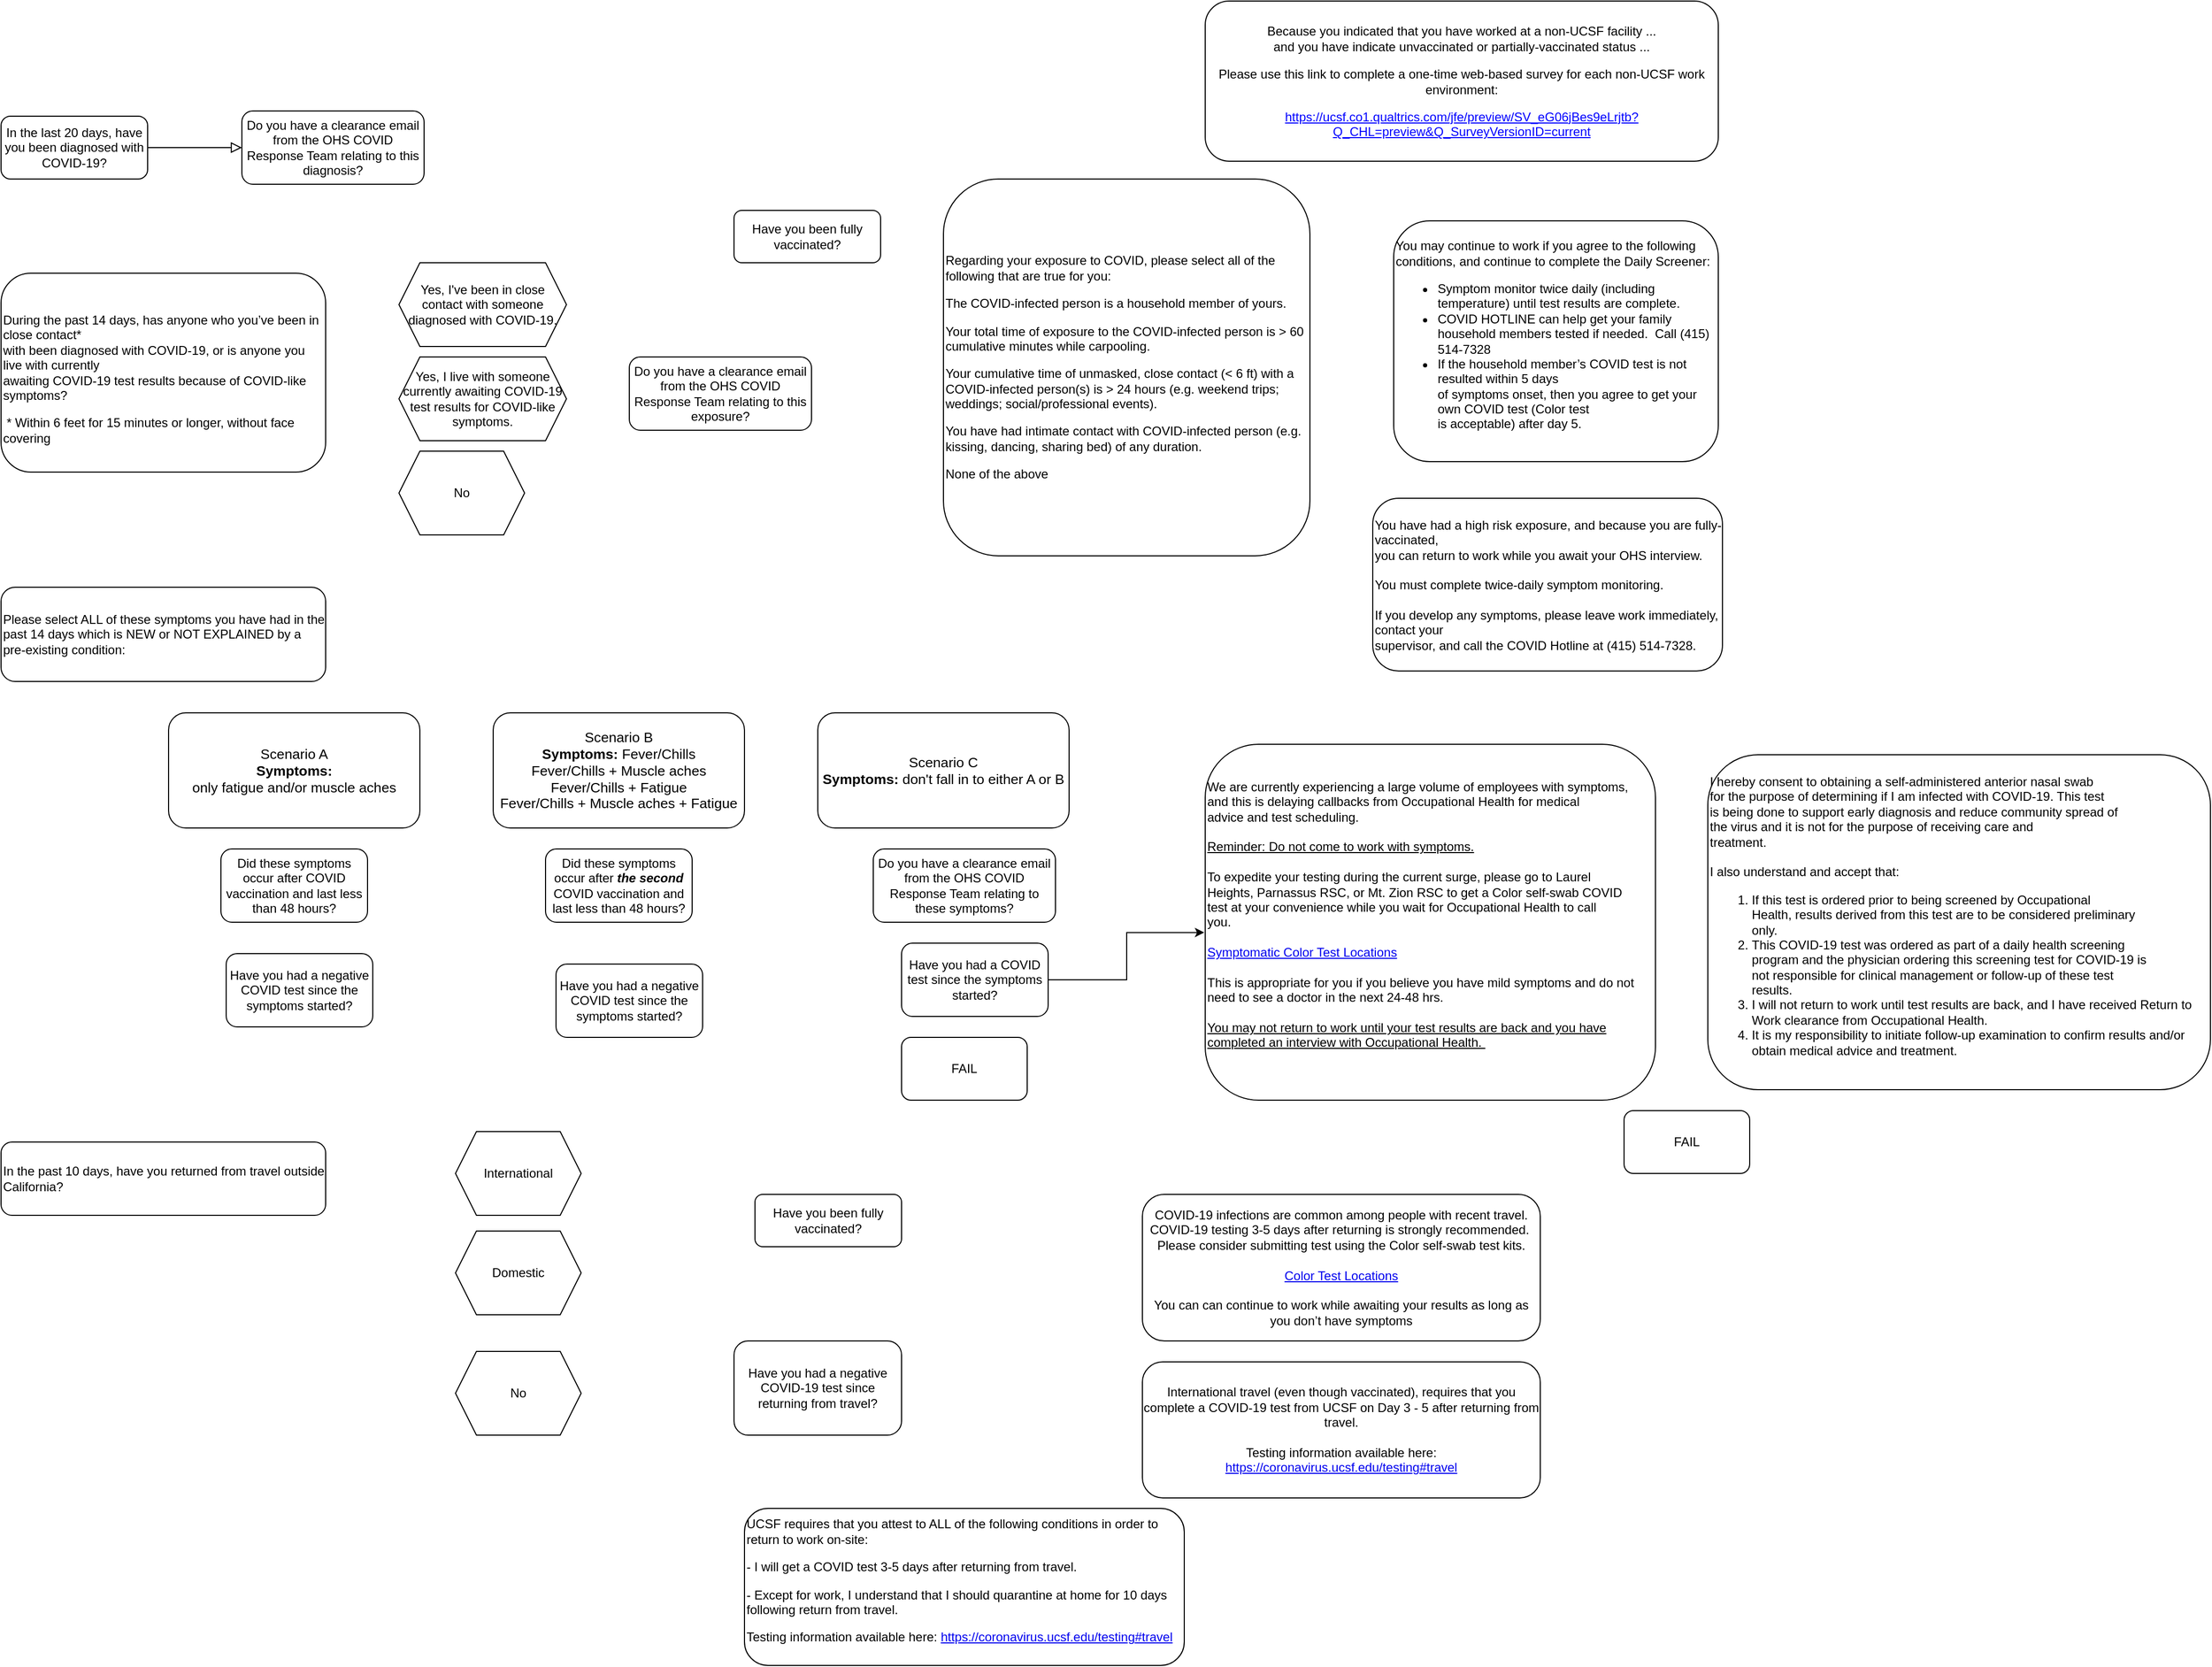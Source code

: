 <mxfile version="14.6.9" type="github">
  <diagram id="C5RBs43oDa-KdzZeNtuy" name="Page-1">
    <mxGraphModel dx="2062" dy="2281" grid="1" gridSize="10" guides="1" tooltips="1" connect="1" arrows="1" fold="1" page="1" pageScale="1" pageWidth="827" pageHeight="1169" math="0" shadow="0">
      <root>
        <mxCell id="WIyWlLk6GJQsqaUBKTNV-0" />
        <mxCell id="WIyWlLk6GJQsqaUBKTNV-1" parent="WIyWlLk6GJQsqaUBKTNV-0" />
        <mxCell id="WIyWlLk6GJQsqaUBKTNV-2" value="" style="rounded=0;html=1;jettySize=auto;orthogonalLoop=1;fontSize=11;endArrow=block;endFill=0;endSize=8;strokeWidth=1;shadow=0;labelBackgroundColor=none;edgeStyle=orthogonalEdgeStyle;" parent="WIyWlLk6GJQsqaUBKTNV-1" source="WIyWlLk6GJQsqaUBKTNV-3" edge="1">
          <mxGeometry relative="1" as="geometry">
            <mxPoint x="240" y="60" as="targetPoint" />
          </mxGeometry>
        </mxCell>
        <mxCell id="WIyWlLk6GJQsqaUBKTNV-3" value="&lt;p&gt;In the last 20 days, have you been diagnosed with COVID-19?&lt;/p&gt;" style="rounded=1;whiteSpace=wrap;html=1;fontSize=12;glass=0;strokeWidth=1;shadow=0;" parent="WIyWlLk6GJQsqaUBKTNV-1" vertex="1">
          <mxGeometry x="10" y="30" width="140" height="60" as="geometry" />
        </mxCell>
        <mxCell id="WIyWlLk6GJQsqaUBKTNV-4" value="Yes" style="rounded=0;html=1;jettySize=auto;orthogonalLoop=1;fontSize=11;endArrow=block;endFill=0;endSize=8;strokeWidth=1;shadow=0;labelBackgroundColor=none;edgeStyle=orthogonalEdgeStyle;" parent="WIyWlLk6GJQsqaUBKTNV-1" edge="1">
          <mxGeometry y="20" relative="1" as="geometry">
            <mxPoint as="offset" />
            <mxPoint x="220" y="250" as="sourcePoint" />
            <mxPoint x="220" y="290" as="targetPoint" />
          </mxGeometry>
        </mxCell>
        <mxCell id="WIyWlLk6GJQsqaUBKTNV-7" value="Do you have a clearance email from the OHS COVID Response Team relating to this diagnosis?" style="rounded=1;whiteSpace=wrap;html=1;fontSize=12;glass=0;strokeWidth=1;shadow=0;" parent="WIyWlLk6GJQsqaUBKTNV-1" vertex="1">
          <mxGeometry x="240" y="25" width="174" height="70" as="geometry" />
        </mxCell>
        <mxCell id="WIyWlLk6GJQsqaUBKTNV-9" value="Yes" style="edgeStyle=orthogonalEdgeStyle;rounded=0;html=1;jettySize=auto;orthogonalLoop=1;fontSize=11;endArrow=block;endFill=0;endSize=8;strokeWidth=1;shadow=0;labelBackgroundColor=none;" parent="WIyWlLk6GJQsqaUBKTNV-1" edge="1">
          <mxGeometry y="10" relative="1" as="geometry">
            <mxPoint as="offset" />
            <mxPoint x="270" y="330" as="sourcePoint" />
            <mxPoint x="320" y="330" as="targetPoint" />
          </mxGeometry>
        </mxCell>
        <mxCell id="sbWVWO2sK1WendudkRgD-0" value="&lt;p align=&quot;left&quot;&gt;During the past 14 days, has anyone who you’ve been in close contact*&lt;br&gt; with been diagnosed with COVID-19, or is anyone you live with currently&lt;br&gt; awaiting COVID-19 test results because of COVID-like symptoms?&lt;br&gt;&lt;/p&gt;&lt;div align=&quot;left&quot;&gt;&amp;nbsp;* Within 6 feet for 15 minutes or longer, without face covering&lt;/div&gt;" style="rounded=1;whiteSpace=wrap;html=1;fontSize=12;glass=0;strokeWidth=1;shadow=0;align=left;" parent="WIyWlLk6GJQsqaUBKTNV-1" vertex="1">
          <mxGeometry x="10" y="180" width="310" height="190" as="geometry" />
        </mxCell>
        <mxCell id="sbWVWO2sK1WendudkRgD-2" value="You have had a high risk exposure, and because you are fully-vaccinated,&lt;br&gt; you can return to work while you await your OHS interview.&lt;br&gt;&lt;br&gt;&lt;div&gt;You must complete twice-daily symptom monitoring.&lt;/div&gt;&lt;br&gt;If you develop any symptoms, please leave work immediately, contact your&lt;br&gt; supervisor, and call the COVID Hotline at (415) 514-7328." style="rounded=1;whiteSpace=wrap;html=1;fontSize=12;glass=0;strokeWidth=1;shadow=0;align=left;" parent="WIyWlLk6GJQsqaUBKTNV-1" vertex="1">
          <mxGeometry x="1320" y="395" width="334" height="165" as="geometry" />
        </mxCell>
        <mxCell id="sbWVWO2sK1WendudkRgD-3" value="Please select ALL of these symptoms you have had in the past 14 days which is NEW or NOT EXPLAINED by a pre-existing condition:" style="rounded=1;whiteSpace=wrap;html=1;fontSize=12;glass=0;strokeWidth=1;shadow=0;align=left;" parent="WIyWlLk6GJQsqaUBKTNV-1" vertex="1">
          <mxGeometry x="10" y="480" width="310" height="90" as="geometry" />
        </mxCell>
        <mxCell id="sbWVWO2sK1WendudkRgD-4" value="You may continue to work if you agree to the following conditions, and continue to complete the Daily Screener:&lt;br/&gt;&lt;ul&gt;&lt;li&gt;Symptom monitor twice daily (including temperature) until test results are complete.&lt;/li&gt;&lt;li&gt;COVID HOTLINE can help get your family household members tested if needed.&amp;nbsp; Call (415) 514-7328&lt;/li&gt;&lt;li&gt;If the household member’s COVID test is not resulted within 5 days &lt;br/&gt;of symptoms onset, then you agree to get your own COVID test (Color test&lt;br/&gt; is acceptable) after day 5.&lt;/li&gt;&lt;/ul&gt;" style="rounded=1;whiteSpace=wrap;html=1;fontSize=12;glass=0;strokeWidth=1;shadow=0;align=left;" parent="WIyWlLk6GJQsqaUBKTNV-1" vertex="1">
          <mxGeometry x="1340" y="130" width="310" height="230" as="geometry" />
        </mxCell>
        <mxCell id="sbWVWO2sK1WendudkRgD-6" value="&lt;div&gt;International&lt;/div&gt;" style="shape=hexagon;perimeter=hexagonPerimeter2;whiteSpace=wrap;html=1;fixedSize=1;" parent="WIyWlLk6GJQsqaUBKTNV-1" vertex="1">
          <mxGeometry x="444" y="1000" width="120" height="80" as="geometry" />
        </mxCell>
        <mxCell id="sbWVWO2sK1WendudkRgD-7" value="Yes, I&#39;ve been in close contact with someone diagnosed with COVID-19." style="shape=hexagon;perimeter=hexagonPerimeter2;whiteSpace=wrap;html=1;fixedSize=1;" parent="WIyWlLk6GJQsqaUBKTNV-1" vertex="1">
          <mxGeometry x="390" y="170" width="160" height="80" as="geometry" />
        </mxCell>
        <mxCell id="sbWVWO2sK1WendudkRgD-8" value="In the past 10 days, have you returned from travel outside California?" style="rounded=1;whiteSpace=wrap;html=1;fontSize=12;glass=0;strokeWidth=1;shadow=0;align=left;" parent="WIyWlLk6GJQsqaUBKTNV-1" vertex="1">
          <mxGeometry x="10" y="1010" width="310" height="70" as="geometry" />
        </mxCell>
        <mxCell id="sbWVWO2sK1WendudkRgD-9" value="Yes, I live with someone currently awaiting COVID-19 test results for COVID-like symptoms." style="shape=hexagon;perimeter=hexagonPerimeter2;whiteSpace=wrap;html=1;fixedSize=1;" parent="WIyWlLk6GJQsqaUBKTNV-1" vertex="1">
          <mxGeometry x="390" y="260" width="160" height="80" as="geometry" />
        </mxCell>
        <mxCell id="sbWVWO2sK1WendudkRgD-10" value="No" style="shape=hexagon;perimeter=hexagonPerimeter2;whiteSpace=wrap;html=1;fixedSize=1;" parent="WIyWlLk6GJQsqaUBKTNV-1" vertex="1">
          <mxGeometry x="390" y="350" width="120" height="80" as="geometry" />
        </mxCell>
        <mxCell id="dV7TCt4qcLRbtkP9NzMA-0" value="Domestic" style="shape=hexagon;perimeter=hexagonPerimeter2;whiteSpace=wrap;html=1;fixedSize=1;" vertex="1" parent="WIyWlLk6GJQsqaUBKTNV-1">
          <mxGeometry x="444" y="1095" width="120" height="80" as="geometry" />
        </mxCell>
        <mxCell id="dV7TCt4qcLRbtkP9NzMA-1" value="No" style="shape=hexagon;perimeter=hexagonPerimeter2;whiteSpace=wrap;html=1;fixedSize=1;" vertex="1" parent="WIyWlLk6GJQsqaUBKTNV-1">
          <mxGeometry x="444" y="1210" width="120" height="80" as="geometry" />
        </mxCell>
        <mxCell id="dV7TCt4qcLRbtkP9NzMA-3" value="Do you have a clearance email from the OHS COVID Response Team relating to these symptoms?" style="rounded=1;whiteSpace=wrap;html=1;fontSize=12;glass=0;strokeWidth=1;shadow=0;" vertex="1" parent="WIyWlLk6GJQsqaUBKTNV-1">
          <mxGeometry x="843" y="730" width="174" height="70" as="geometry" />
        </mxCell>
        <mxCell id="dV7TCt4qcLRbtkP9NzMA-4" value="&lt;div&gt;Have you been fully vaccinated?&lt;/div&gt;" style="rounded=1;whiteSpace=wrap;html=1;fontSize=12;glass=0;strokeWidth=1;shadow=0;" vertex="1" parent="WIyWlLk6GJQsqaUBKTNV-1">
          <mxGeometry x="710" y="120" width="140" height="50" as="geometry" />
        </mxCell>
        <mxCell id="dV7TCt4qcLRbtkP9NzMA-5" value="Do you have a clearance email from the OHS COVID Response Team relating to this exposure?" style="rounded=1;whiteSpace=wrap;html=1;fontSize=12;glass=0;strokeWidth=1;shadow=0;" vertex="1" parent="WIyWlLk6GJQsqaUBKTNV-1">
          <mxGeometry x="610" y="260" width="174" height="70" as="geometry" />
        </mxCell>
        <mxCell id="dV7TCt4qcLRbtkP9NzMA-8" value="&lt;div align=&quot;left&quot;&gt;&lt;p&gt;Regarding your exposure to COVID, please select all of the following that are true for you:&lt;/p&gt;&lt;p&gt;The COVID-infected person is a household member of yours.&lt;/p&gt;&lt;p&gt;Your total time of exposure to the COVID-infected person is &amp;gt; 60 cumulative minutes while carpooling.&lt;/p&gt;&lt;p&gt;Your cumulative time of unmasked, close contact (&amp;lt; 6 ft) with a COVID-infected person(s) is &amp;gt; 24 hours (e.g. weekend trips; weddings; social/professional events).&lt;/p&gt;&lt;p&gt;You have had intimate contact with COVID-infected person (e.g. kissing, dancing, sharing bed) of any duration.&lt;br&gt;&lt;/p&gt;&lt;p&gt;None of the above&lt;br&gt;&lt;/p&gt;&lt;/div&gt;" style="rounded=1;whiteSpace=wrap;html=1;fontSize=12;glass=0;strokeWidth=1;shadow=0;align=left;" vertex="1" parent="WIyWlLk6GJQsqaUBKTNV-1">
          <mxGeometry x="910" y="90" width="350" height="360" as="geometry" />
        </mxCell>
        <mxCell id="dV7TCt4qcLRbtkP9NzMA-9" value="&lt;div&gt;&lt;p dir=&quot;ltr&quot; style=&quot;line-height: 1.2 ; margin-top: 0pt ; margin-bottom: 0pt&quot; id=&quot;docs-internal-guid-7e046455-7fff-53ab-b106-e777c99b40d4&quot;&gt;&lt;span style=&quot;font-size: 9pt ; font-family: &amp;#34;arial&amp;#34; ; color: rgb(0 , 0 , 0) ; background-color: transparent ; font-weight: 400 ; font-style: normal ; font-variant: normal ; text-decoration: none ; vertical-align: baseline&quot;&gt;Did these symptoms occur after COVID vaccination and last less than 48 hours?&lt;/span&gt;&lt;/p&gt;&lt;/div&gt;" style="rounded=1;whiteSpace=wrap;html=1;fontSize=12;glass=0;strokeWidth=1;shadow=0;" vertex="1" parent="WIyWlLk6GJQsqaUBKTNV-1">
          <mxGeometry x="220" y="730" width="140" height="70" as="geometry" />
        </mxCell>
        <mxCell id="dV7TCt4qcLRbtkP9NzMA-10" value="&lt;div&gt;Have you been fully vaccinated?&lt;/div&gt;" style="rounded=1;whiteSpace=wrap;html=1;fontSize=12;glass=0;strokeWidth=1;shadow=0;" vertex="1" parent="WIyWlLk6GJQsqaUBKTNV-1">
          <mxGeometry x="730" y="1060" width="140" height="50" as="geometry" />
        </mxCell>
        <mxCell id="dV7TCt4qcLRbtkP9NzMA-16" value="&lt;p dir=&quot;ltr&quot; style=&quot;line-height: 1.2 ; text-align: center ; margin-top: 0pt ; margin-bottom: 0pt&quot;&gt;&lt;span style=&quot;font-size: 10pt ; font-family: &amp;#34;arial&amp;#34; ; color: rgb(0 , 0 , 0) ; background-color: transparent ; font-weight: 400 ; font-style: normal ; font-variant: normal ; text-decoration: none ; vertical-align: baseline&quot;&gt;Scenario B&lt;/span&gt;&lt;/p&gt;&lt;p dir=&quot;ltr&quot; style=&quot;line-height: 1.2 ; text-align: center ; margin-top: 0pt ; margin-bottom: 0pt&quot;&gt;&lt;span style=&quot;font-size: 10pt ; font-family: &amp;#34;arial&amp;#34; ; color: rgb(0 , 0 , 0) ; background-color: transparent ; font-weight: 700 ; font-style: normal ; font-variant: normal ; text-decoration: none ; vertical-align: baseline&quot;&gt;Symptoms: &lt;/span&gt;&lt;span style=&quot;font-size: 10pt ; font-family: &amp;#34;arial&amp;#34; ; color: rgb(0 , 0 , 0) ; background-color: transparent ; font-weight: 400 ; font-style: normal ; font-variant: normal ; text-decoration: none ; vertical-align: baseline&quot;&gt;Fever/Chills&lt;/span&gt;&lt;/p&gt;&lt;p dir=&quot;ltr&quot; style=&quot;line-height: 1.2 ; text-align: center ; margin-top: 0pt ; margin-bottom: 0pt&quot;&gt;&lt;span style=&quot;font-size: 10pt ; font-family: &amp;#34;arial&amp;#34; ; color: rgb(0 , 0 , 0) ; background-color: transparent ; font-weight: 400 ; font-style: normal ; font-variant: normal ; text-decoration: none ; vertical-align: baseline&quot;&gt;Fever/Chills + Muscle aches&lt;/span&gt;&lt;/p&gt;&lt;p dir=&quot;ltr&quot; style=&quot;line-height: 1.2 ; text-align: center ; margin-top: 0pt ; margin-bottom: 0pt&quot;&gt;&lt;span style=&quot;font-size: 10pt ; font-family: &amp;#34;arial&amp;#34; ; color: rgb(0 , 0 , 0) ; background-color: transparent ; font-weight: 400 ; font-style: normal ; font-variant: normal ; text-decoration: none ; vertical-align: baseline&quot;&gt;Fever/Chills + Fatigue&lt;/span&gt;&lt;/p&gt;&lt;p dir=&quot;ltr&quot; style=&quot;line-height: 1.2 ; text-align: center ; margin-top: 0pt ; margin-bottom: 0pt&quot;&gt;&lt;span style=&quot;font-size: 10pt ; font-family: &amp;#34;arial&amp;#34; ; color: rgb(0 , 0 , 0) ; background-color: transparent ; font-weight: 400 ; font-style: normal ; font-variant: normal ; text-decoration: none ; vertical-align: baseline&quot;&gt;Fever/Chills + Muscle aches + Fatigue&lt;/span&gt;&lt;/p&gt;" style="rounded=1;whiteSpace=wrap;html=1;" vertex="1" parent="WIyWlLk6GJQsqaUBKTNV-1">
          <mxGeometry x="480" y="600" width="240" height="110" as="geometry" />
        </mxCell>
        <mxCell id="dV7TCt4qcLRbtkP9NzMA-17" value="&lt;p dir=&quot;ltr&quot; style=&quot;line-height: 1.2 ; text-align: center ; margin-top: 0pt ; margin-bottom: 0pt&quot;&gt;&lt;span style=&quot;font-size: 10pt ; font-family: &amp;#34;arial&amp;#34; ; color: rgb(0 , 0 , 0) ; background-color: transparent ; font-weight: 400 ; font-style: normal ; font-variant: normal ; text-decoration: none ; vertical-align: baseline&quot;&gt;Scenario C&lt;br&gt;&lt;/span&gt;&lt;/p&gt;&lt;p dir=&quot;ltr&quot; style=&quot;line-height: 1.2 ; text-align: center ; margin-top: 0pt ; margin-bottom: 0pt&quot;&gt;&lt;span style=&quot;font-size: 10pt ; font-family: &amp;#34;arial&amp;#34; ; color: rgb(0 , 0 , 0) ; background-color: transparent ; font-weight: 700 ; font-style: normal ; font-variant: normal ; text-decoration: none ; vertical-align: baseline&quot;&gt;Symptoms: &lt;/span&gt;&lt;span style=&quot;font-size: 10pt ; font-family: &amp;#34;arial&amp;#34; ; color: rgb(0 , 0 , 0) ; background-color: transparent ; font-style: normal ; font-variant: normal ; text-decoration: none ; vertical-align: baseline&quot;&gt;don&#39;t fall in to either A or B&lt;/span&gt;&lt;span style=&quot;font-size: 10pt ; font-family: &amp;#34;arial&amp;#34; ; color: rgb(0 , 0 , 0) ; background-color: transparent ; font-weight: 700 ; font-style: normal ; font-variant: normal ; text-decoration: none ; vertical-align: baseline&quot;&gt;&lt;br&gt;&lt;/span&gt;&lt;/p&gt;" style="rounded=1;whiteSpace=wrap;html=1;" vertex="1" parent="WIyWlLk6GJQsqaUBKTNV-1">
          <mxGeometry x="790" y="600" width="240" height="110" as="geometry" />
        </mxCell>
        <mxCell id="dV7TCt4qcLRbtkP9NzMA-18" value="&lt;span style=&quot;font-size: 10pt ; font-family: &amp;#34;arial&amp;#34; ; color: rgb(0 , 0 , 0) ; background-color: transparent ; font-weight: 400 ; font-style: normal ; font-variant: normal ; text-decoration: none ; vertical-align: baseline&quot;&gt;Scenario A&lt;/span&gt;&lt;p dir=&quot;ltr&quot; style=&quot;line-height: 1.2 ; text-align: center ; margin-top: 0pt ; margin-bottom: 0pt&quot;&gt;&lt;span style=&quot;font-size: 10pt ; font-family: &amp;#34;arial&amp;#34; ; color: rgb(0 , 0 , 0) ; background-color: transparent ; font-weight: 700 ; font-style: normal ; font-variant: normal ; text-decoration: none ; vertical-align: baseline&quot;&gt;Symptoms: &lt;br&gt;&lt;/span&gt;&lt;/p&gt;&lt;p dir=&quot;ltr&quot; style=&quot;line-height: 1.2 ; text-align: center ; margin-top: 0pt ; margin-bottom: 0pt&quot;&gt;&lt;span style=&quot;font-size: 10pt ; font-family: &amp;#34;arial&amp;#34; ; color: rgb(0 , 0 , 0) ; background-color: transparent ; font-weight: 700 ; font-style: normal ; font-variant: normal ; text-decoration: none ; vertical-align: baseline&quot;&gt;&lt;/span&gt;&lt;span style=&quot;font-size: 10pt ; font-family: &amp;#34;arial&amp;#34; ; color: rgb(0 , 0 , 0) ; background-color: transparent ; font-weight: 400 ; font-style: normal ; font-variant: normal ; text-decoration: none ; vertical-align: baseline&quot;&gt;only fatigue and/or muscle aches&lt;/span&gt;&lt;/p&gt;" style="rounded=1;whiteSpace=wrap;html=1;" vertex="1" parent="WIyWlLk6GJQsqaUBKTNV-1">
          <mxGeometry x="170" y="600" width="240" height="110" as="geometry" />
        </mxCell>
        <mxCell id="dV7TCt4qcLRbtkP9NzMA-19" value="&lt;div&gt;&lt;p dir=&quot;ltr&quot; style=&quot;line-height: 1.2 ; margin-top: 0pt ; margin-bottom: 0pt&quot; id=&quot;docs-internal-guid-7e046455-7fff-53ab-b106-e777c99b40d4&quot;&gt;&lt;span style=&quot;font-size: 9pt ; font-family: &amp;#34;arial&amp;#34; ; color: rgb(0 , 0 , 0) ; background-color: transparent ; font-weight: 400 ; font-style: normal ; font-variant: normal ; text-decoration: none ; vertical-align: baseline&quot;&gt;Did these symptoms occur after &lt;i&gt;&lt;b&gt;the second&lt;/b&gt;&lt;/i&gt; COVID vaccination and last less than 48 hours?&lt;/span&gt;&lt;/p&gt;&lt;/div&gt;" style="rounded=1;whiteSpace=wrap;html=1;fontSize=12;glass=0;strokeWidth=1;shadow=0;" vertex="1" parent="WIyWlLk6GJQsqaUBKTNV-1">
          <mxGeometry x="530" y="730" width="140" height="70" as="geometry" />
        </mxCell>
        <mxCell id="dV7TCt4qcLRbtkP9NzMA-39" style="edgeStyle=orthogonalEdgeStyle;rounded=0;orthogonalLoop=1;jettySize=auto;html=1;exitX=1;exitY=0.5;exitDx=0;exitDy=0;entryX=-0.002;entryY=0.529;entryDx=0;entryDy=0;entryPerimeter=0;" edge="1" parent="WIyWlLk6GJQsqaUBKTNV-1" source="dV7TCt4qcLRbtkP9NzMA-25" target="dV7TCt4qcLRbtkP9NzMA-34">
          <mxGeometry relative="1" as="geometry" />
        </mxCell>
        <mxCell id="dV7TCt4qcLRbtkP9NzMA-25" value="&lt;div&gt;&lt;p dir=&quot;ltr&quot; style=&quot;line-height: 1.2 ; margin-top: 0pt ; margin-bottom: 0pt&quot; id=&quot;docs-internal-guid-7e046455-7fff-53ab-b106-e777c99b40d4&quot;&gt;Have you had a COVID test since the symptoms started?&lt;br&gt;&lt;/p&gt;&lt;/div&gt;" style="rounded=1;whiteSpace=wrap;html=1;fontSize=12;glass=0;strokeWidth=1;shadow=0;" vertex="1" parent="WIyWlLk6GJQsqaUBKTNV-1">
          <mxGeometry x="870" y="820" width="140" height="70" as="geometry" />
        </mxCell>
        <mxCell id="dV7TCt4qcLRbtkP9NzMA-26" value="&lt;div&gt;&lt;p dir=&quot;ltr&quot; style=&quot;line-height: 1.2 ; margin-top: 0pt ; margin-bottom: 0pt&quot; id=&quot;docs-internal-guid-7e046455-7fff-53ab-b106-e777c99b40d4&quot;&gt;Have you had a negative COVID test since the symptoms started?&lt;br&gt;&lt;/p&gt;&lt;/div&gt;" style="rounded=1;whiteSpace=wrap;html=1;fontSize=12;glass=0;strokeWidth=1;shadow=0;" vertex="1" parent="WIyWlLk6GJQsqaUBKTNV-1">
          <mxGeometry x="225" y="830" width="140" height="70" as="geometry" />
        </mxCell>
        <mxCell id="dV7TCt4qcLRbtkP9NzMA-28" value="COVID-19 infections are common among people with recent travel. COVID-19 testing 3-5 days after returning is strongly recommended.&amp;nbsp; Please consider submitting test using the Color self-swab test kits.&lt;br&gt;&lt;br&gt;&lt;a href=&quot;https://ucsf.box.com/s/o13h5ummqb7lxox824lo14wpg3xg33en&quot; target=&quot;_blank&quot;&gt;Color Test Locations&lt;/a&gt;&lt;br&gt;&lt;br&gt;You can can continue to work while awaiting your results as long as you don’t have symptoms" style="rounded=1;whiteSpace=wrap;html=1;" vertex="1" parent="WIyWlLk6GJQsqaUBKTNV-1">
          <mxGeometry x="1100" y="1060" width="380" height="140" as="geometry" />
        </mxCell>
        <mxCell id="dV7TCt4qcLRbtkP9NzMA-29" value="International travel (even though vaccinated), requires that you &lt;br&gt;complete a COVID-19 test from UCSF on Day 3 - 5 after returning from travel.&lt;br&gt;&lt;br&gt;Testing information available here: &lt;a href=&quot;https://coronavirus.ucsf.edu/testing#travel&quot; target=&quot;_blank&quot;&gt;https://coronavirus.ucsf.edu/testing#travel&lt;/a&gt;" style="rounded=1;whiteSpace=wrap;html=1;" vertex="1" parent="WIyWlLk6GJQsqaUBKTNV-1">
          <mxGeometry x="1100" y="1220" width="380" height="130" as="geometry" />
        </mxCell>
        <mxCell id="dV7TCt4qcLRbtkP9NzMA-30" value="&lt;div&gt;&lt;p&gt;Because you indicated that you have worked at a non-UCSF facility ...&lt;br&gt; and you have indicate unvaccinated or partially-vaccinated status ...&lt;/p&gt;Please use this link to complete a one-time web-based survey for each non-UCSF work environment:&lt;br&gt;&lt;p&gt;&lt;a href=&quot;https://ucsf.co1.qualtrics.com/jfe/preview/SV_eG06jBes9eLrjtb?Q_CHL=preview&amp;amp;Q_SurveyVersionID=current&quot; style=&quot;color: blue ; text-decoration: underline&quot; target=&quot;_blank&quot;&gt;https://ucsf.co1.qualtrics.com/jfe/preview/SV_eG06jBes9eLrjtb?Q_CHL=preview&amp;amp;Q_SurveyVersionID=current&lt;/a&gt;&lt;/p&gt;&lt;/div&gt;" style="rounded=1;whiteSpace=wrap;html=1;fontSize=12;glass=0;strokeWidth=1;shadow=0;" vertex="1" parent="WIyWlLk6GJQsqaUBKTNV-1">
          <mxGeometry x="1160" y="-80" width="490" height="153" as="geometry" />
        </mxCell>
        <mxCell id="dV7TCt4qcLRbtkP9NzMA-31" value="&lt;div align=&quot;left&quot;&gt;UCSF requires that you attest to ALL of the following conditions in order to return to work on-site:&lt;br&gt;&lt;p&gt;- I will get a COVID test 3-5 days after returning from travel.&lt;/p&gt;- Except for work, I understand that I should quarantine at home for 10 days following return from travel.&lt;br&gt;&lt;p&gt;Testing information available here: &lt;a href=&quot;https://coronavirus.ucsf.edu/testing#travel&quot; target=&quot;_blank&quot;&gt;https://coronavirus.ucsf.edu/testing#travel&lt;/a&gt;&lt;/p&gt;&lt;/div&gt;" style="rounded=1;whiteSpace=wrap;html=1;fontSize=12;glass=0;strokeWidth=1;shadow=0;align=left;" vertex="1" parent="WIyWlLk6GJQsqaUBKTNV-1">
          <mxGeometry x="720" y="1360" width="420" height="150" as="geometry" />
        </mxCell>
        <mxCell id="dV7TCt4qcLRbtkP9NzMA-32" value="Have you had a negative COVID-19 test since returning from travel?" style="rounded=1;whiteSpace=wrap;html=1;fontSize=12;glass=0;strokeWidth=1;shadow=0;" vertex="1" parent="WIyWlLk6GJQsqaUBKTNV-1">
          <mxGeometry x="710" y="1200" width="160" height="90" as="geometry" />
        </mxCell>
        <mxCell id="dV7TCt4qcLRbtkP9NzMA-34" value="We are currently experiencing a large volume of employees with symptoms,&lt;br&gt; and this is delaying callbacks from Occupational Health for medical &lt;br&gt;advice and test scheduling.&lt;br&gt;&lt;br&gt;&lt;u&gt;Reminder: Do not come to work with symptoms.&lt;/u&gt;&lt;br&gt;&lt;br&gt;To expedite your testing during the current surge, please go to Laurel &lt;br&gt;Heights, Parnassus RSC, or Mt. Zion RSC to get a Color self-swab COVID &lt;br&gt;test at your convenience while you wait for Occupational Health to call &lt;br&gt;you.&amp;nbsp;&lt;br&gt;&lt;br&gt;&lt;a href=&quot;https://ucsf.box.com/s/o13h5ummqb7lxox824lo14wpg3xg33en&quot; target=&quot;_blank&quot;&gt;Symptomatic Color Test Locations&lt;/a&gt;&lt;br&gt;&lt;br&gt;This is appropriate for you if you believe you have mild symptoms and do not need to see a doctor in the next 24-48 hrs.&amp;nbsp;&lt;br&gt;&lt;br&gt;&lt;div&gt;&lt;u&gt;You may not return to work until your test results are back and you have completed an interview with Occupational Health.&amp;nbsp;&lt;/u&gt;&lt;/div&gt;&amp;nbsp; " style="rounded=1;whiteSpace=wrap;html=1;fontSize=12;glass=0;strokeWidth=1;shadow=0;align=left;" vertex="1" parent="WIyWlLk6GJQsqaUBKTNV-1">
          <mxGeometry x="1160" y="630" width="430" height="340" as="geometry" />
        </mxCell>
        <mxCell id="dV7TCt4qcLRbtkP9NzMA-35" value="I hereby consent to obtaining a self-administered anterior nasal swab &lt;br/&gt;for the purpose of determining if I am infected with COVID-19. This test&lt;br/&gt; is being done to support early diagnosis and reduce community spread of&lt;br/&gt; the virus and it is not for the purpose of receiving care and &lt;br/&gt;treatment.&lt;br&gt;&lt;br/&gt;I also understand and accept that:&lt;br/&gt;&lt;ol&gt;&lt;li&gt;If this test is ordered prior to being screened by Occupational &lt;br/&gt;Health, results derived from this test are to be considered preliminary &lt;br/&gt;only.&lt;/li&gt;&lt;li&gt;This COVID-19 test was ordered as part of a daily health screening &lt;br/&gt;program and the physician ordering this screening test for COVID-19 is &lt;br/&gt;not responsible for clinical management or follow-up of these test &lt;br/&gt;results.&lt;/li&gt;&lt;li&gt;I will not return to work until test results are back, and I have received Return to Work clearance from Occupational Health.&lt;/li&gt;&lt;li&gt;It is my responsibility to initiate follow-up examination to confirm results and/or obtain medical advice and treatment.&lt;/li&gt;&lt;/ol&gt;" style="rounded=1;whiteSpace=wrap;html=1;fontSize=12;glass=0;strokeWidth=1;shadow=0;align=left;" vertex="1" parent="WIyWlLk6GJQsqaUBKTNV-1">
          <mxGeometry x="1640" y="640" width="480" height="320" as="geometry" />
        </mxCell>
        <mxCell id="dV7TCt4qcLRbtkP9NzMA-37" value="&lt;div&gt;&lt;p dir=&quot;ltr&quot; style=&quot;line-height: 1.2 ; margin-top: 0pt ; margin-bottom: 0pt&quot; id=&quot;docs-internal-guid-7e046455-7fff-53ab-b106-e777c99b40d4&quot;&gt;Have you had a negative COVID test since the symptoms started?&lt;br&gt;&lt;/p&gt;&lt;/div&gt;" style="rounded=1;whiteSpace=wrap;html=1;fontSize=12;glass=0;strokeWidth=1;shadow=0;" vertex="1" parent="WIyWlLk6GJQsqaUBKTNV-1">
          <mxGeometry x="540" y="840" width="140" height="70" as="geometry" />
        </mxCell>
        <mxCell id="dV7TCt4qcLRbtkP9NzMA-38" value="FAIL" style="rounded=1;whiteSpace=wrap;html=1;" vertex="1" parent="WIyWlLk6GJQsqaUBKTNV-1">
          <mxGeometry x="870" y="910" width="120" height="60" as="geometry" />
        </mxCell>
        <mxCell id="dV7TCt4qcLRbtkP9NzMA-40" value="FAIL" style="rounded=1;whiteSpace=wrap;html=1;" vertex="1" parent="WIyWlLk6GJQsqaUBKTNV-1">
          <mxGeometry x="1560" y="980" width="120" height="60" as="geometry" />
        </mxCell>
      </root>
    </mxGraphModel>
  </diagram>
</mxfile>
